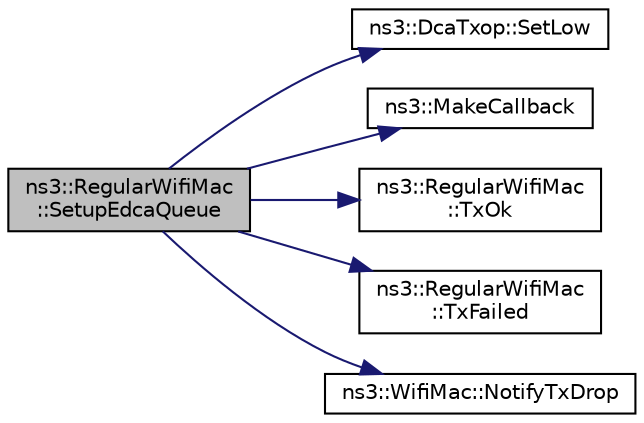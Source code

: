 digraph "ns3::RegularWifiMac::SetupEdcaQueue"
{
  edge [fontname="Helvetica",fontsize="10",labelfontname="Helvetica",labelfontsize="10"];
  node [fontname="Helvetica",fontsize="10",shape=record];
  rankdir="LR";
  Node1 [label="ns3::RegularWifiMac\l::SetupEdcaQueue",height=0.2,width=0.4,color="black", fillcolor="grey75", style="filled", fontcolor="black"];
  Node1 -> Node2 [color="midnightblue",fontsize="10",style="solid"];
  Node2 [label="ns3::DcaTxop::SetLow",height=0.2,width=0.4,color="black", fillcolor="white", style="filled",URL="$d3/d74/classns3_1_1DcaTxop.html#a297ac12852a5e6854e4068b2767f767d"];
  Node1 -> Node3 [color="midnightblue",fontsize="10",style="solid"];
  Node3 [label="ns3::MakeCallback",height=0.2,width=0.4,color="black", fillcolor="white", style="filled",URL="$dd/de0/group__makecallbackmemptr.html#ga9376283685aa99d204048d6a4b7610a4"];
  Node1 -> Node4 [color="midnightblue",fontsize="10",style="solid"];
  Node4 [label="ns3::RegularWifiMac\l::TxOk",height=0.2,width=0.4,color="black", fillcolor="white", style="filled",URL="$df/db9/classns3_1_1RegularWifiMac.html#a3ba5567e68201374ee1509d2cb1bbe7f"];
  Node1 -> Node5 [color="midnightblue",fontsize="10",style="solid"];
  Node5 [label="ns3::RegularWifiMac\l::TxFailed",height=0.2,width=0.4,color="black", fillcolor="white", style="filled",URL="$df/db9/classns3_1_1RegularWifiMac.html#a5ceb49e604b64dd12289968581693e41"];
  Node1 -> Node6 [color="midnightblue",fontsize="10",style="solid"];
  Node6 [label="ns3::WifiMac::NotifyTxDrop",height=0.2,width=0.4,color="black", fillcolor="white", style="filled",URL="$d4/d7c/classns3_1_1WifiMac.html#aef7418bfb03d5146dda41c392f3e6671"];
}

